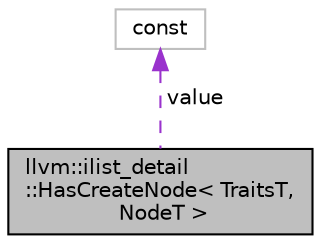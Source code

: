 digraph "llvm::ilist_detail::HasCreateNode&lt; TraitsT, NodeT &gt;"
{
 // LATEX_PDF_SIZE
  bgcolor="transparent";
  edge [fontname="Helvetica",fontsize="10",labelfontname="Helvetica",labelfontsize="10"];
  node [fontname="Helvetica",fontsize="10",shape=record];
  Node1 [label="llvm::ilist_detail\l::HasCreateNode\< TraitsT,\l NodeT \>",height=0.2,width=0.4,color="black", fillcolor="grey75", style="filled", fontcolor="black",tooltip="Type trait to check for a traits class that has a createNode member."];
  Node2 -> Node1 [dir="back",color="darkorchid3",fontsize="10",style="dashed",label=" value" ,fontname="Helvetica"];
  Node2 [label="const",height=0.2,width=0.4,color="grey75",tooltip=" "];
}
